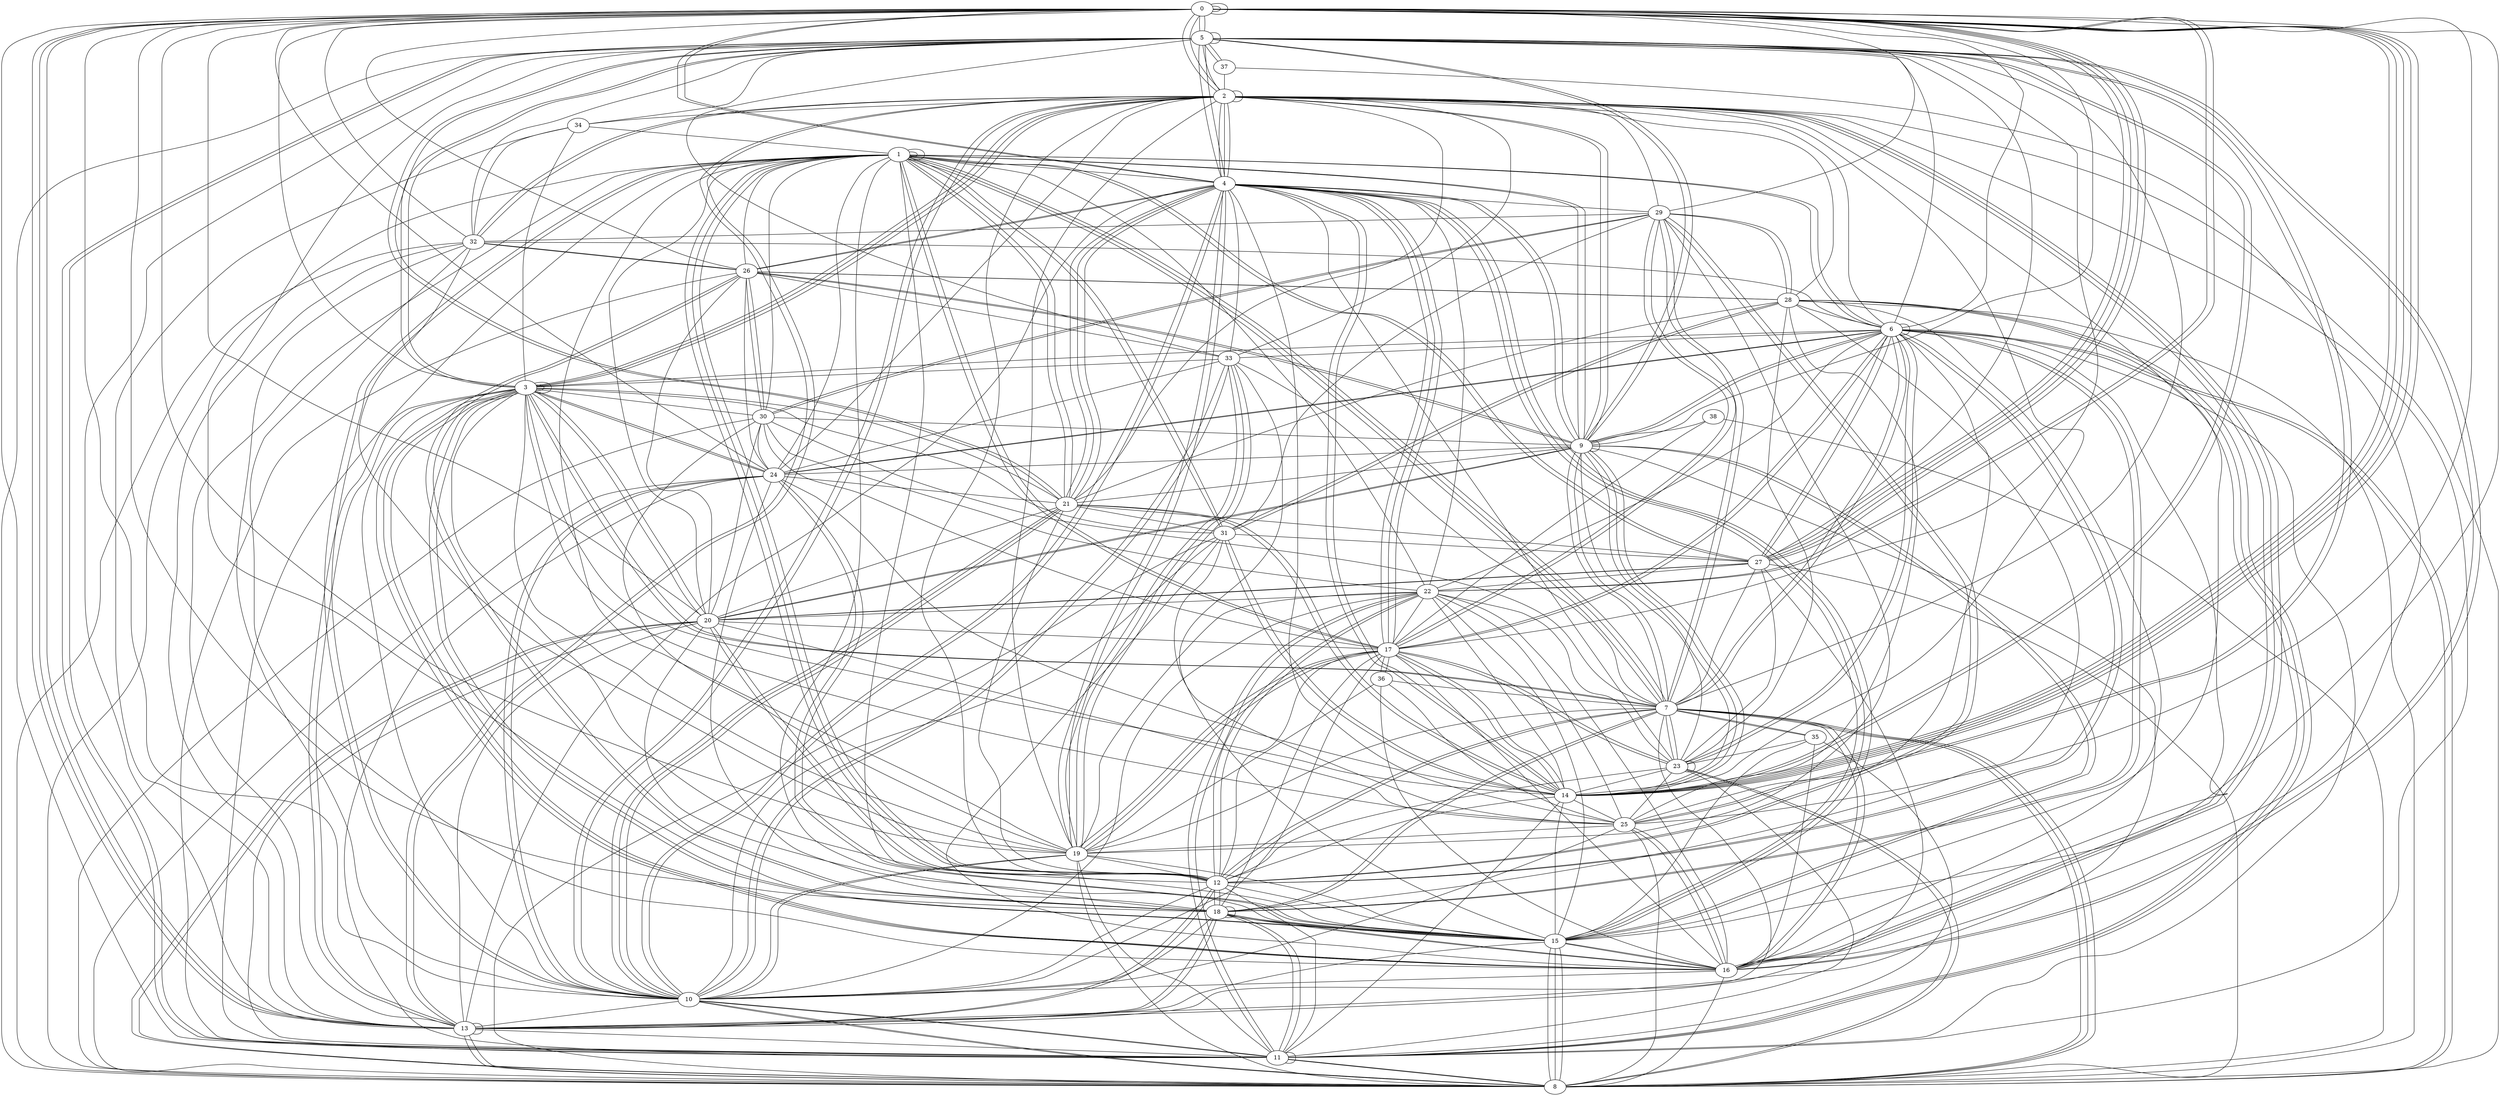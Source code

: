 graph G {
0;
1;
2;
3;
4;
5;
6;
7;
8;
9;
10;
11;
12;
13;
14;
15;
16;
17;
18;
19;
20;
21;
22;
23;
24;
25;
26;
27;
28;
29;
30;
31;
32;
33;
34;
35;
36;
37;
38;
4--25 ;
10--22 ;
12--1 ;
29--7 ;
15--9 ;
17--4 ;
2--29 ;
12--22 ;
20--27 ;
15--4 ;
13--32 ;
3--10 ;
4--21 ;
6--2 ;
16--35 ;
2--24 ;
13--13 ;
1--10 ;
3--14 ;
17--18 ;
27--6 ;
14--21 ;
16--8 ;
15--0 ;
15--33 ;
1--27 ;
1--31 ;
6--0 ;
16--31 ;
3--13 ;
17--5 ;
19--3 ;
30--24 ;
26--28 ;
14--9 ;
11--26 ;
32--16 ;
3--2 ;
27--5 ;
25--23 ;
8--20 ;
9--21 ;
13--8 ;
6--33 ;
24--3 ;
6--23 ;
17--10 ;
18--12 ;
17--36 ;
17--19 ;
7--8 ;
23--22 ;
8--10 ;
3--0 ;
4--17 ;
37--5 ;
24--11 ;
1--4 ;
2--21 ;
9--9 ;
9--20 ;
5--13 ;
0--0 ;
8--15 ;
6--23 ;
18--15 ;
32--6 ;
3--5 ;
38--9 ;
1--12 ;
22--15 ;
25--20 ;
10--11 ;
35--23 ;
8--7 ;
18--5 ;
29--17 ;
3--16 ;
21--5 ;
4--29 ;
4--0 ;
32--0 ;
6--17 ;
14--25 ;
3--16 ;
29--31 ;
18--24 ;
29--7 ;
25--28 ;
0--14 ;
21--4 ;
0--18 ;
29--30 ;
0--24 ;
19--12 ;
29--28 ;
8--20 ;
17--29 ;
7--6 ;
3--5 ;
12--1 ;
33--19 ;
21--10 ;
19--4 ;
22--11 ;
22--0 ;
6--16 ;
10--11 ;
27--0 ;
9--20 ;
14--17 ;
32--34 ;
1--18 ;
31--27 ;
25--0 ;
2--0 ;
0--27 ;
20--0 ;
36--19 ;
11--11 ;
0--10 ;
11--28 ;
24--6 ;
12--6 ;
7--35 ;
4--15 ;
24--14 ;
19--2 ;
21--10 ;
28--29 ;
19--33 ;
24--26 ;
21--14 ;
9--1 ;
18--18 ;
20--21 ;
5--34 ;
9--26 ;
27--20 ;
38--8 ;
17--36 ;
5--2 ;
25--36 ;
9--2 ;
37--16 ;
25--10 ;
16--17 ;
12--20 ;
22--14 ;
30--20 ;
25--5 ;
36--16 ;
22--12 ;
11--28 ;
12--23 ;
17--4 ;
25--16 ;
34--3 ;
18--7 ;
1--9 ;
32--26 ;
15--14 ;
5--14 ;
1--7 ;
7--8 ;
0--14 ;
35--15 ;
20--11 ;
2--28 ;
1--27 ;
3--20 ;
16--10 ;
13--8 ;
13--15 ;
1--17 ;
3--2 ;
3--15 ;
4--10 ;
3--12 ;
8--28 ;
36--7 ;
14--4 ;
15--18 ;
14--0 ;
11--23 ;
33--7 ;
11--12 ;
16--18 ;
15--16 ;
4--5 ;
24--15 ;
7--18 ;
20--13 ;
10--19 ;
16--22 ;
5--9 ;
25--19 ;
1--26 ;
8--31 ;
0--13 ;
2--33 ;
4--2 ;
18--13 ;
25--22 ;
20--17 ;
33--10 ;
6--1 ;
21--27 ;
2--0 ;
7--3 ;
23--27 ;
13--7 ;
2--10 ;
22--20 ;
4--0 ;
3--3 ;
35--7 ;
17--23 ;
17--23 ;
26--0 ;
7--12 ;
10--31 ;
21--5 ;
8--10 ;
23--23 ;
3--6 ;
1--24 ;
12--13 ;
11--35 ;
22--17 ;
15--19 ;
2--9 ;
33--26 ;
20--12 ;
18--11 ;
7--16 ;
8--5 ;
9--26 ;
32--19 ;
2--2 ;
9--6 ;
10--24 ;
0--22 ;
32--5 ;
7--6 ;
21--4 ;
3--20 ;
1--1 ;
1--19 ;
7--30 ;
5--33 ;
19--8 ;
11--5 ;
4--15 ;
1--30 ;
16--3 ;
1--17 ;
30--17 ;
30--9 ;
33--4 ;
5--11 ;
0--13 ;
28--6 ;
13--2 ;
13--1 ;
5--9 ;
16--18 ;
32--10 ;
4--14 ;
12--6 ;
13--34 ;
37--2 ;
24--21 ;
18--26 ;
23--9 ;
15--24 ;
7--9 ;
5--4 ;
6--11 ;
3--24 ;
5--6 ;
7--23 ;
6--25 ;
7--19 ;
24--10 ;
10--21 ;
13--27 ;
4--13 ;
38--17 ;
28--11 ;
29--32 ;
8--1 ;
9--14 ;
3--30 ;
6--8 ;
12--18 ;
8--30 ;
30--29 ;
13--3 ;
4--10 ;
19--33 ;
1--21 ;
0--0 ;
12--21 ;
11--2 ;
27--22 ;
25--16 ;
13--11 ;
8--23 ;
11--8 ;
5--5 ;
7--3 ;
21--1 ;
6--6 ;
1--15 ;
25--3 ;
25--31 ;
5--0 ;
9--24 ;
9--13 ;
31--1 ;
22--6 ;
10--1 ;
30--26 ;
3--15 ;
20--1 ;
5--37 ;
33--3 ;
0--14 ;
2--13 ;
31--3 ;
30--22 ;
30--26 ;
16--28 ;
32--2 ;
8--11 ;
28--31 ;
16--7 ;
16--2 ;
12--17 ;
6--27 ;
31--14 ;
0--13 ;
29--19 ;
1--6 ;
11--19 ;
0--19 ;
10--13 ;
33--24 ;
1--1 ;
34--1 ;
12--15 ;
7--1 ;
12--29 ;
33--10 ;
11--0 ;
11--1 ;
0--14 ;
11--14 ;
27--8 ;
0--27 ;
31--14 ;
29--0 ;
17--14 ;
21--31 ;
23--14 ;
4--26 ;
22--19 ;
1--7 ;
12--29 ;
18--6 ;
27--7 ;
2--4 ;
18--10 ;
4--23 ;
18--26 ;
28--31 ;
8--24 ;
0--5 ;
28--23 ;
22--1 ;
5--16 ;
21--28 ;
10--19 ;
7--5 ;
6--17 ;
32--8 ;
8--2 ;
19--17 ;
19--30 ;
32--26 ;
15--8 ;
23--7 ;
4--2 ;
12--10 ;
16--2 ;
25--8 ;
9--14 ;
16--5 ;
26--4 ;
8--23 ;
26--28 ;
2--12 ;
10--2 ;
7--12 ;
6--9 ;
13--12 ;
8--6 ;
27--0 ;
8--15 ;
20--26 ;
2--16 ;
5--14 ;
0--9 ;
9--4 ;
3--2 ;
9--7 ;
25--5 ;
18--11 ;
15--2 ;
14--12 ;
21--3 ;
15--9 ;
13--18 ;
18--28 ;
2--34 ;
20--15 ;
19--17 ;
18--6 ;
19--4 ;
32--2 ;
15--16 ;
3--3 ;
6--24 ;
11--22 ;
22--4 ;
2--14 ;
4--9 ;
}
